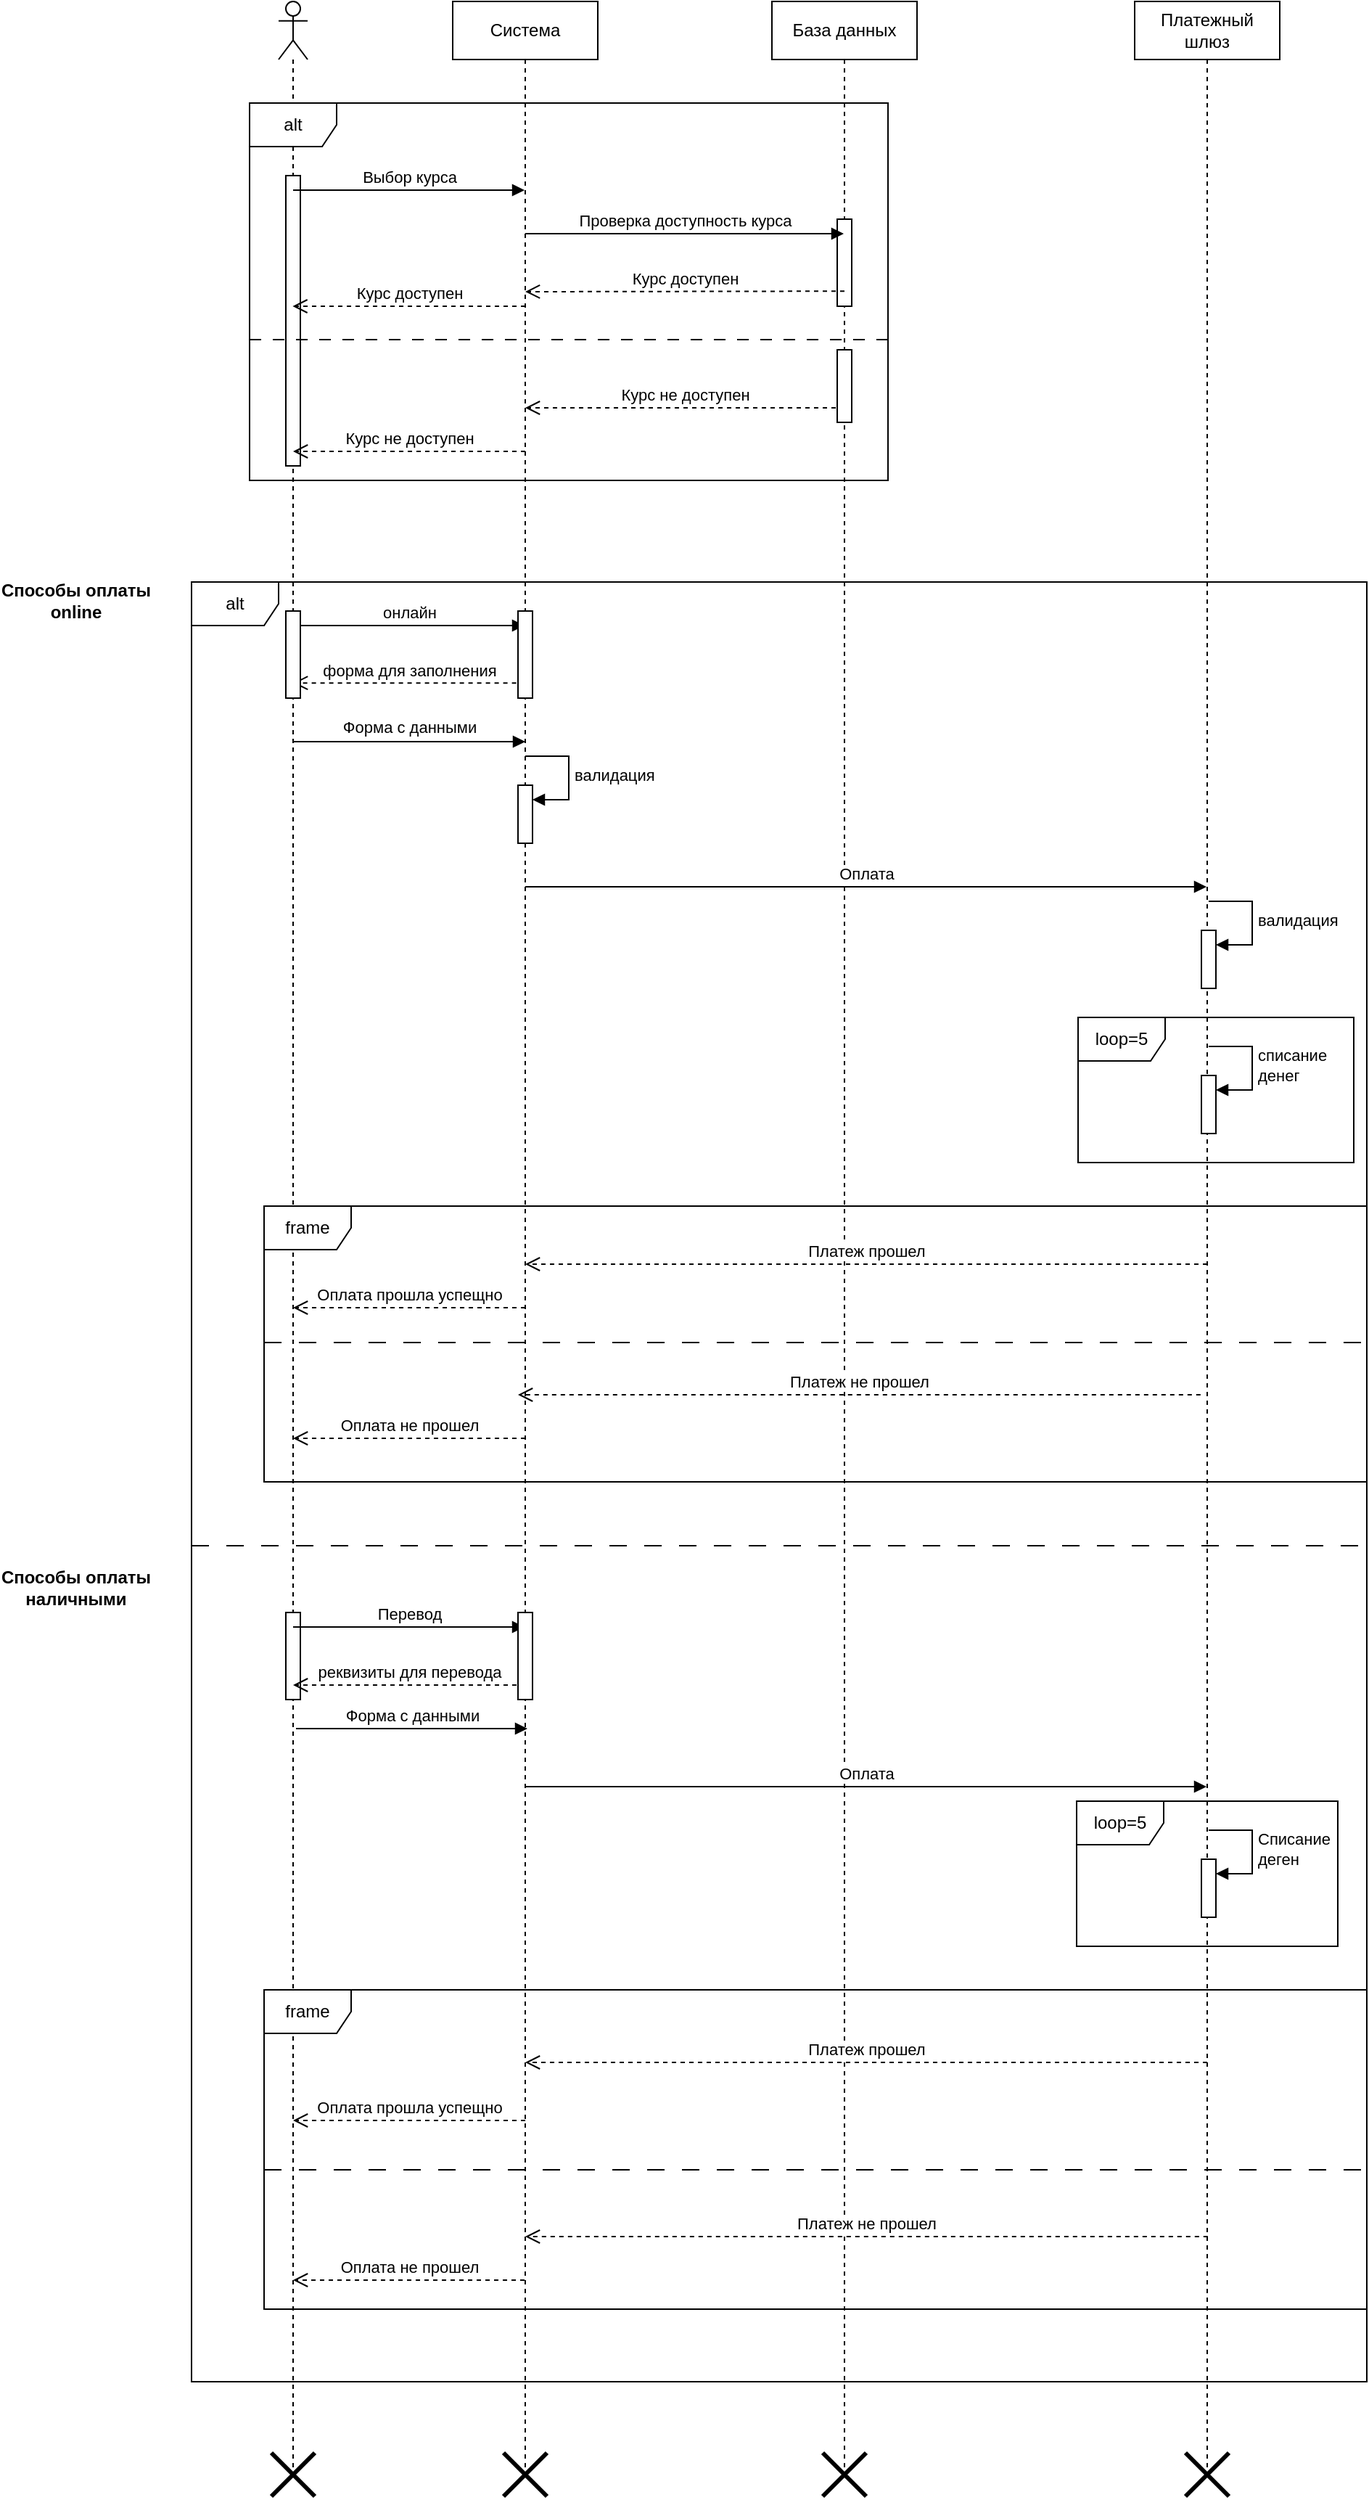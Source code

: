 <mxfile version="25.0.1">
  <diagram name="Страница — 1" id="n9r4SKbtFFEj-cmQD1RD">
    <mxGraphModel dx="3332" dy="1438" grid="1" gridSize="10" guides="1" tooltips="1" connect="1" arrows="1" fold="1" page="1" pageScale="1" pageWidth="827" pageHeight="1169" math="0" shadow="0">
      <root>
        <mxCell id="0" />
        <mxCell id="1" parent="0" />
        <mxCell id="CFU9wmlR95aFcTzbBdTp-2" value="" style="shape=umlLifeline;perimeter=lifelinePerimeter;whiteSpace=wrap;html=1;container=1;dropTarget=0;collapsible=0;recursiveResize=0;outlineConnect=0;portConstraint=eastwest;newEdgeStyle={&quot;curved&quot;:0,&quot;rounded&quot;:0};participant=umlActor;" vertex="1" parent="1">
          <mxGeometry x="60" y="50" width="20" height="1700" as="geometry" />
        </mxCell>
        <mxCell id="CFU9wmlR95aFcTzbBdTp-26" value="" style="html=1;points=[[0,0,0,0,5],[0,1,0,0,-5],[1,0,0,0,5],[1,1,0,0,-5]];perimeter=orthogonalPerimeter;outlineConnect=0;targetShapes=umlLifeline;portConstraint=eastwest;newEdgeStyle={&quot;curved&quot;:0,&quot;rounded&quot;:0};" vertex="1" parent="CFU9wmlR95aFcTzbBdTp-2">
          <mxGeometry x="5" y="120" width="10" height="200" as="geometry" />
        </mxCell>
        <mxCell id="CFU9wmlR95aFcTzbBdTp-61" value="" style="html=1;points=[[0,0,0,0,5],[0,1,0,0,-5],[1,0,0,0,5],[1,1,0,0,-5]];perimeter=orthogonalPerimeter;outlineConnect=0;targetShapes=umlLifeline;portConstraint=eastwest;newEdgeStyle={&quot;curved&quot;:0,&quot;rounded&quot;:0};" vertex="1" parent="CFU9wmlR95aFcTzbBdTp-2">
          <mxGeometry x="5" y="1110" width="10" height="60" as="geometry" />
        </mxCell>
        <mxCell id="CFU9wmlR95aFcTzbBdTp-3" value="Cистема" style="shape=umlLifeline;perimeter=lifelinePerimeter;whiteSpace=wrap;html=1;container=1;dropTarget=0;collapsible=0;recursiveResize=0;outlineConnect=0;portConstraint=eastwest;newEdgeStyle={&quot;curved&quot;:0,&quot;rounded&quot;:0};" vertex="1" parent="1">
          <mxGeometry x="180" y="50" width="100" height="1700" as="geometry" />
        </mxCell>
        <mxCell id="CFU9wmlR95aFcTzbBdTp-37" value="" style="html=1;points=[[0,0,0,0,5],[0,1,0,0,-5],[1,0,0,0,5],[1,1,0,0,-5]];perimeter=orthogonalPerimeter;outlineConnect=0;targetShapes=umlLifeline;portConstraint=eastwest;newEdgeStyle={&quot;curved&quot;:0,&quot;rounded&quot;:0};" vertex="1" parent="CFU9wmlR95aFcTzbBdTp-3">
          <mxGeometry x="45" y="540" width="10" height="40" as="geometry" />
        </mxCell>
        <mxCell id="CFU9wmlR95aFcTzbBdTp-38" value="валидация" style="html=1;align=left;spacingLeft=2;endArrow=block;rounded=0;edgeStyle=orthogonalEdgeStyle;curved=0;rounded=0;" edge="1" target="CFU9wmlR95aFcTzbBdTp-37" parent="CFU9wmlR95aFcTzbBdTp-3">
          <mxGeometry relative="1" as="geometry">
            <mxPoint x="50" y="520" as="sourcePoint" />
            <Array as="points">
              <mxPoint x="80" y="550" />
            </Array>
          </mxGeometry>
        </mxCell>
        <mxCell id="CFU9wmlR95aFcTzbBdTp-4" value="База данных" style="shape=umlLifeline;perimeter=lifelinePerimeter;whiteSpace=wrap;html=1;container=1;dropTarget=0;collapsible=0;recursiveResize=0;outlineConnect=0;portConstraint=eastwest;newEdgeStyle={&quot;curved&quot;:0,&quot;rounded&quot;:0};" vertex="1" parent="1">
          <mxGeometry x="400" y="50" width="100" height="1700" as="geometry" />
        </mxCell>
        <mxCell id="CFU9wmlR95aFcTzbBdTp-21" value="" style="html=1;points=[[0,0,0,0,5],[0,1,0,0,-5],[1,0,0,0,5],[1,1,0,0,-5]];perimeter=orthogonalPerimeter;outlineConnect=0;targetShapes=umlLifeline;portConstraint=eastwest;newEdgeStyle={&quot;curved&quot;:0,&quot;rounded&quot;:0};" vertex="1" parent="CFU9wmlR95aFcTzbBdTp-4">
          <mxGeometry x="45" y="150" width="10" height="60" as="geometry" />
        </mxCell>
        <mxCell id="CFU9wmlR95aFcTzbBdTp-5" value="Платежный шлюз" style="shape=umlLifeline;perimeter=lifelinePerimeter;whiteSpace=wrap;html=1;container=1;dropTarget=0;collapsible=0;recursiveResize=0;outlineConnect=0;portConstraint=eastwest;newEdgeStyle={&quot;curved&quot;:0,&quot;rounded&quot;:0};" vertex="1" parent="1">
          <mxGeometry x="650" y="50" width="100" height="1700" as="geometry" />
        </mxCell>
        <mxCell id="CFU9wmlR95aFcTzbBdTp-42" value="" style="html=1;points=[[0,0,0,0,5],[0,1,0,0,-5],[1,0,0,0,5],[1,1,0,0,-5]];perimeter=orthogonalPerimeter;outlineConnect=0;targetShapes=umlLifeline;portConstraint=eastwest;newEdgeStyle={&quot;curved&quot;:0,&quot;rounded&quot;:0};" vertex="1" parent="CFU9wmlR95aFcTzbBdTp-5">
          <mxGeometry x="46" y="640" width="10" height="40" as="geometry" />
        </mxCell>
        <mxCell id="CFU9wmlR95aFcTzbBdTp-43" value="валидация" style="html=1;align=left;spacingLeft=2;endArrow=block;rounded=0;edgeStyle=orthogonalEdgeStyle;curved=0;rounded=0;" edge="1" target="CFU9wmlR95aFcTzbBdTp-42" parent="CFU9wmlR95aFcTzbBdTp-5">
          <mxGeometry relative="1" as="geometry">
            <mxPoint x="51" y="620" as="sourcePoint" />
            <Array as="points">
              <mxPoint x="81" y="650" />
            </Array>
          </mxGeometry>
        </mxCell>
        <mxCell id="CFU9wmlR95aFcTzbBdTp-44" value="" style="html=1;points=[[0,0,0,0,5],[0,1,0,0,-5],[1,0,0,0,5],[1,1,0,0,-5]];perimeter=orthogonalPerimeter;outlineConnect=0;targetShapes=umlLifeline;portConstraint=eastwest;newEdgeStyle={&quot;curved&quot;:0,&quot;rounded&quot;:0};" vertex="1" parent="CFU9wmlR95aFcTzbBdTp-5">
          <mxGeometry x="46" y="740" width="10" height="40" as="geometry" />
        </mxCell>
        <mxCell id="CFU9wmlR95aFcTzbBdTp-45" value="списание&amp;nbsp;&lt;div&gt;денег&lt;/div&gt;" style="html=1;align=left;spacingLeft=2;endArrow=block;rounded=0;edgeStyle=orthogonalEdgeStyle;curved=0;rounded=0;" edge="1" target="CFU9wmlR95aFcTzbBdTp-44" parent="CFU9wmlR95aFcTzbBdTp-5">
          <mxGeometry relative="1" as="geometry">
            <mxPoint x="51" y="720" as="sourcePoint" />
            <Array as="points">
              <mxPoint x="81" y="750" />
            </Array>
          </mxGeometry>
        </mxCell>
        <mxCell id="CFU9wmlR95aFcTzbBdTp-15" value="Выбор курса" style="html=1;verticalAlign=bottom;endArrow=block;curved=0;rounded=0;" edge="1" parent="1">
          <mxGeometry width="80" relative="1" as="geometry">
            <mxPoint x="70" y="180" as="sourcePoint" />
            <mxPoint x="229.5" y="180" as="targetPoint" />
          </mxGeometry>
        </mxCell>
        <mxCell id="CFU9wmlR95aFcTzbBdTp-16" value="Проверка доступность курса" style="html=1;verticalAlign=bottom;endArrow=block;curved=0;rounded=0;" edge="1" parent="1">
          <mxGeometry width="80" relative="1" as="geometry">
            <mxPoint x="230" y="210" as="sourcePoint" />
            <mxPoint x="449.5" y="210" as="targetPoint" />
          </mxGeometry>
        </mxCell>
        <mxCell id="CFU9wmlR95aFcTzbBdTp-17" value="Курс доступен" style="html=1;verticalAlign=bottom;endArrow=open;dashed=1;endSize=8;curved=0;rounded=0;" edge="1" parent="1">
          <mxGeometry relative="1" as="geometry">
            <mxPoint x="450" y="249.62" as="sourcePoint" />
            <mxPoint x="230" y="250" as="targetPoint" />
          </mxGeometry>
        </mxCell>
        <mxCell id="CFU9wmlR95aFcTzbBdTp-23" value="Курс доступен" style="html=1;verticalAlign=bottom;endArrow=open;dashed=1;endSize=8;curved=0;rounded=0;" edge="1" parent="1">
          <mxGeometry relative="1" as="geometry">
            <mxPoint x="230" y="260" as="sourcePoint" />
            <mxPoint x="69.7" y="260" as="targetPoint" />
          </mxGeometry>
        </mxCell>
        <mxCell id="CFU9wmlR95aFcTzbBdTp-24" value="alt" style="shape=umlFrame;whiteSpace=wrap;html=1;pointerEvents=0;" vertex="1" parent="1">
          <mxGeometry x="40" y="120" width="440" height="260" as="geometry" />
        </mxCell>
        <mxCell id="CFU9wmlR95aFcTzbBdTp-25" value="" style="line;strokeWidth=1;fillColor=none;align=left;verticalAlign=middle;spacingTop=-1;spacingLeft=3;spacingRight=3;rotatable=0;labelPosition=right;points=[];portConstraint=eastwest;strokeColor=inherit;dashed=1;dashPattern=8 8;" vertex="1" parent="1">
          <mxGeometry x="40" y="279" width="440" height="8" as="geometry" />
        </mxCell>
        <mxCell id="CFU9wmlR95aFcTzbBdTp-27" value="Курс не доступен" style="html=1;verticalAlign=bottom;endArrow=open;dashed=1;endSize=8;curved=0;rounded=0;" edge="1" parent="1" target="CFU9wmlR95aFcTzbBdTp-3">
          <mxGeometry relative="1" as="geometry">
            <mxPoint x="450" y="330" as="sourcePoint" />
            <mxPoint x="370" y="330" as="targetPoint" />
          </mxGeometry>
        </mxCell>
        <mxCell id="CFU9wmlR95aFcTzbBdTp-28" value="Курс не доступен" style="html=1;verticalAlign=bottom;endArrow=open;dashed=1;endSize=8;curved=0;rounded=0;" edge="1" parent="1" target="CFU9wmlR95aFcTzbBdTp-2">
          <mxGeometry relative="1" as="geometry">
            <mxPoint x="230" y="360" as="sourcePoint" />
            <mxPoint x="150" y="360" as="targetPoint" />
          </mxGeometry>
        </mxCell>
        <mxCell id="CFU9wmlR95aFcTzbBdTp-29" value="" style="html=1;points=[[0,0,0,0,5],[0,1,0,0,-5],[1,0,0,0,5],[1,1,0,0,-5]];perimeter=orthogonalPerimeter;outlineConnect=0;targetShapes=umlLifeline;portConstraint=eastwest;newEdgeStyle={&quot;curved&quot;:0,&quot;rounded&quot;:0};" vertex="1" parent="1">
          <mxGeometry x="445" y="290" width="10" height="50" as="geometry" />
        </mxCell>
        <mxCell id="CFU9wmlR95aFcTzbBdTp-30" value="alt" style="shape=umlFrame;whiteSpace=wrap;html=1;pointerEvents=0;" vertex="1" parent="1">
          <mxGeometry y="450" width="810" height="1240" as="geometry" />
        </mxCell>
        <mxCell id="CFU9wmlR95aFcTzbBdTp-31" value="онлайн" style="html=1;verticalAlign=bottom;endArrow=block;curved=0;rounded=0;" edge="1" parent="1" target="CFU9wmlR95aFcTzbBdTp-3">
          <mxGeometry width="80" relative="1" as="geometry">
            <mxPoint x="70" y="480" as="sourcePoint" />
            <mxPoint x="150" y="480" as="targetPoint" />
          </mxGeometry>
        </mxCell>
        <mxCell id="CFU9wmlR95aFcTzbBdTp-32" value="Способы оплаты&lt;div&gt;online&lt;/div&gt;" style="text;align=center;fontStyle=1;verticalAlign=middle;spacingLeft=3;spacingRight=3;strokeColor=none;rotatable=0;points=[[0,0.5],[1,0.5]];portConstraint=eastwest;html=1;" vertex="1" parent="1">
          <mxGeometry x="-120" y="450" width="80" height="26" as="geometry" />
        </mxCell>
        <mxCell id="CFU9wmlR95aFcTzbBdTp-33" value="форма для заполнения" style="html=1;verticalAlign=bottom;endArrow=open;dashed=1;endSize=8;curved=0;rounded=0;" edge="1" parent="1">
          <mxGeometry relative="1" as="geometry">
            <mxPoint x="229.8" y="519.6" as="sourcePoint" />
            <mxPoint x="70.0" y="519.6" as="targetPoint" />
          </mxGeometry>
        </mxCell>
        <mxCell id="CFU9wmlR95aFcTzbBdTp-34" value="" style="endArrow=block;endFill=1;html=1;edgeStyle=orthogonalEdgeStyle;align=left;verticalAlign=top;rounded=0;" edge="1" parent="1">
          <mxGeometry x="-1" relative="1" as="geometry">
            <mxPoint x="70" y="560" as="sourcePoint" />
            <mxPoint x="230" y="560" as="targetPoint" />
          </mxGeometry>
        </mxCell>
        <mxCell id="CFU9wmlR95aFcTzbBdTp-36" value="Форма с данными" style="edgeLabel;html=1;align=center;verticalAlign=middle;resizable=0;points=[];" vertex="1" connectable="0" parent="CFU9wmlR95aFcTzbBdTp-34">
          <mxGeometry x="0.266" relative="1" as="geometry">
            <mxPoint x="-22" y="-10" as="offset" />
          </mxGeometry>
        </mxCell>
        <mxCell id="CFU9wmlR95aFcTzbBdTp-41" value="Оплата" style="html=1;verticalAlign=bottom;endArrow=block;curved=0;rounded=0;" edge="1" parent="1">
          <mxGeometry width="80" relative="1" as="geometry">
            <mxPoint x="230" y="660" as="sourcePoint" />
            <mxPoint x="699.5" y="660" as="targetPoint" />
          </mxGeometry>
        </mxCell>
        <mxCell id="CFU9wmlR95aFcTzbBdTp-46" value="Платеж прошел" style="html=1;verticalAlign=bottom;endArrow=open;dashed=1;endSize=8;curved=0;rounded=0;" edge="1" parent="1" target="CFU9wmlR95aFcTzbBdTp-3">
          <mxGeometry relative="1" as="geometry">
            <mxPoint x="700" y="920" as="sourcePoint" />
            <mxPoint x="235.004" y="920" as="targetPoint" />
          </mxGeometry>
        </mxCell>
        <mxCell id="CFU9wmlR95aFcTzbBdTp-47" value="Оплата прошла успещно" style="html=1;verticalAlign=bottom;endArrow=open;dashed=1;endSize=8;curved=0;rounded=0;" edge="1" parent="1">
          <mxGeometry relative="1" as="geometry">
            <mxPoint x="230" y="950" as="sourcePoint" />
            <mxPoint x="70" y="950" as="targetPoint" />
          </mxGeometry>
        </mxCell>
        <mxCell id="CFU9wmlR95aFcTzbBdTp-48" value="frame" style="shape=umlFrame;whiteSpace=wrap;html=1;pointerEvents=0;" vertex="1" parent="1">
          <mxGeometry x="50" y="880" width="760" height="190" as="geometry" />
        </mxCell>
        <mxCell id="CFU9wmlR95aFcTzbBdTp-49" value="loop=5" style="shape=umlFrame;whiteSpace=wrap;html=1;pointerEvents=0;" vertex="1" parent="1">
          <mxGeometry x="611" y="750" width="190" height="100" as="geometry" />
        </mxCell>
        <mxCell id="CFU9wmlR95aFcTzbBdTp-50" value="Способы оплаты&lt;div&gt;наличными&lt;/div&gt;" style="text;align=center;fontStyle=1;verticalAlign=middle;spacingLeft=3;spacingRight=3;strokeColor=none;rotatable=0;points=[[0,0.5],[1,0.5]];portConstraint=eastwest;html=1;" vertex="1" parent="1">
          <mxGeometry x="-120" y="1130" width="80" height="26" as="geometry" />
        </mxCell>
        <mxCell id="CFU9wmlR95aFcTzbBdTp-51" value="" style="line;strokeWidth=1;fillColor=none;align=left;verticalAlign=middle;spacingTop=-1;spacingLeft=3;spacingRight=3;rotatable=0;labelPosition=right;points=[];portConstraint=eastwest;strokeColor=inherit;dashed=1;dashPattern=12 12;" vertex="1" parent="1">
          <mxGeometry x="50" y="970" width="760" height="8" as="geometry" />
        </mxCell>
        <mxCell id="CFU9wmlR95aFcTzbBdTp-52" value="Платеж не прошел" style="html=1;verticalAlign=bottom;endArrow=open;dashed=1;endSize=8;curved=0;rounded=0;" edge="1" parent="1">
          <mxGeometry relative="1" as="geometry">
            <mxPoint x="695.41" y="1010" as="sourcePoint" />
            <mxPoint x="225.001" y="1010" as="targetPoint" />
          </mxGeometry>
        </mxCell>
        <mxCell id="CFU9wmlR95aFcTzbBdTp-53" value="Оплата не прошел" style="html=1;verticalAlign=bottom;endArrow=open;dashed=1;endSize=8;curved=0;rounded=0;" edge="1" parent="1">
          <mxGeometry relative="1" as="geometry">
            <mxPoint x="230" y="1040" as="sourcePoint" />
            <mxPoint x="70" y="1040" as="targetPoint" />
          </mxGeometry>
        </mxCell>
        <mxCell id="CFU9wmlR95aFcTzbBdTp-56" value="" style="html=1;points=[[0,0,0,0,5],[0,1,0,0,-5],[1,0,0,0,5],[1,1,0,0,-5]];perimeter=orthogonalPerimeter;outlineConnect=0;targetShapes=umlLifeline;portConstraint=eastwest;newEdgeStyle={&quot;curved&quot;:0,&quot;rounded&quot;:0};" vertex="1" parent="1">
          <mxGeometry x="65" y="470" width="10" height="60" as="geometry" />
        </mxCell>
        <mxCell id="CFU9wmlR95aFcTzbBdTp-57" value="" style="html=1;points=[[0,0,0,0,5],[0,1,0,0,-5],[1,0,0,0,5],[1,1,0,0,-5]];perimeter=orthogonalPerimeter;outlineConnect=0;targetShapes=umlLifeline;portConstraint=eastwest;newEdgeStyle={&quot;curved&quot;:0,&quot;rounded&quot;:0};" vertex="1" parent="1">
          <mxGeometry x="225" y="470" width="10" height="60" as="geometry" />
        </mxCell>
        <mxCell id="CFU9wmlR95aFcTzbBdTp-58" value="" style="line;strokeWidth=1;fillColor=none;align=left;verticalAlign=middle;spacingTop=-1;spacingLeft=3;spacingRight=3;rotatable=0;labelPosition=right;points=[];portConstraint=eastwest;strokeColor=inherit;dashed=1;dashPattern=12 12;" vertex="1" parent="1">
          <mxGeometry y="1110" width="810" height="8" as="geometry" />
        </mxCell>
        <mxCell id="CFU9wmlR95aFcTzbBdTp-59" value="Перевод" style="html=1;verticalAlign=bottom;endArrow=block;curved=0;rounded=0;" edge="1" parent="1" target="CFU9wmlR95aFcTzbBdTp-3">
          <mxGeometry width="80" relative="1" as="geometry">
            <mxPoint x="70" y="1170" as="sourcePoint" />
            <mxPoint x="225" y="1169" as="targetPoint" />
          </mxGeometry>
        </mxCell>
        <mxCell id="CFU9wmlR95aFcTzbBdTp-60" value="реквизиты для перевода" style="html=1;verticalAlign=bottom;endArrow=open;dashed=1;endSize=8;curved=0;rounded=0;" edge="1" parent="1" target="CFU9wmlR95aFcTzbBdTp-2">
          <mxGeometry relative="1" as="geometry">
            <mxPoint x="230" y="1210" as="sourcePoint" />
            <mxPoint x="150" y="1210" as="targetPoint" />
          </mxGeometry>
        </mxCell>
        <mxCell id="CFU9wmlR95aFcTzbBdTp-65" value="" style="html=1;points=[[0,0,0,0,5],[0,1,0,0,-5],[1,0,0,0,5],[1,1,0,0,-5]];perimeter=orthogonalPerimeter;outlineConnect=0;targetShapes=umlLifeline;portConstraint=eastwest;newEdgeStyle={&quot;curved&quot;:0,&quot;rounded&quot;:0};" vertex="1" parent="1">
          <mxGeometry x="225" y="1160" width="10" height="60" as="geometry" />
        </mxCell>
        <mxCell id="CFU9wmlR95aFcTzbBdTp-66" value="Форма с данными" style="html=1;verticalAlign=bottom;endArrow=block;curved=0;rounded=0;" edge="1" parent="1">
          <mxGeometry width="80" relative="1" as="geometry">
            <mxPoint x="72" y="1240" as="sourcePoint" />
            <mxPoint x="231.5" y="1240" as="targetPoint" />
          </mxGeometry>
        </mxCell>
        <mxCell id="CFU9wmlR95aFcTzbBdTp-67" value="Оплата" style="html=1;verticalAlign=bottom;endArrow=block;curved=0;rounded=0;" edge="1" parent="1" target="CFU9wmlR95aFcTzbBdTp-5">
          <mxGeometry width="80" relative="1" as="geometry">
            <mxPoint x="230" y="1280" as="sourcePoint" />
            <mxPoint x="310" y="1280" as="targetPoint" />
          </mxGeometry>
        </mxCell>
        <mxCell id="CFU9wmlR95aFcTzbBdTp-68" value="" style="html=1;points=[[0,0,0,0,5],[0,1,0,0,-5],[1,0,0,0,5],[1,1,0,0,-5]];perimeter=orthogonalPerimeter;outlineConnect=0;targetShapes=umlLifeline;portConstraint=eastwest;newEdgeStyle={&quot;curved&quot;:0,&quot;rounded&quot;:0};" vertex="1" parent="1">
          <mxGeometry x="696" y="1330" width="10" height="40" as="geometry" />
        </mxCell>
        <mxCell id="CFU9wmlR95aFcTzbBdTp-69" value="Списание&lt;div&gt;деген&lt;/div&gt;" style="html=1;align=left;spacingLeft=2;endArrow=block;rounded=0;edgeStyle=orthogonalEdgeStyle;curved=0;rounded=0;" edge="1" target="CFU9wmlR95aFcTzbBdTp-68" parent="1">
          <mxGeometry relative="1" as="geometry">
            <mxPoint x="701" y="1310" as="sourcePoint" />
            <Array as="points">
              <mxPoint x="731" y="1340" />
            </Array>
          </mxGeometry>
        </mxCell>
        <mxCell id="CFU9wmlR95aFcTzbBdTp-70" value="loop=5" style="shape=umlFrame;whiteSpace=wrap;html=1;pointerEvents=0;" vertex="1" parent="1">
          <mxGeometry x="610" y="1290" width="180" height="100" as="geometry" />
        </mxCell>
        <mxCell id="CFU9wmlR95aFcTzbBdTp-71" value="frame" style="shape=umlFrame;whiteSpace=wrap;html=1;pointerEvents=0;" vertex="1" parent="1">
          <mxGeometry x="50" y="1420" width="760" height="220" as="geometry" />
        </mxCell>
        <mxCell id="CFU9wmlR95aFcTzbBdTp-72" value="Платеж прошел" style="html=1;verticalAlign=bottom;endArrow=open;dashed=1;endSize=8;curved=0;rounded=0;" edge="1" parent="1" target="CFU9wmlR95aFcTzbBdTp-3">
          <mxGeometry relative="1" as="geometry">
            <mxPoint x="700" y="1470" as="sourcePoint" />
            <mxPoint x="620" y="1470" as="targetPoint" />
          </mxGeometry>
        </mxCell>
        <mxCell id="CFU9wmlR95aFcTzbBdTp-73" value="Оплата прошла успещно" style="html=1;verticalAlign=bottom;endArrow=open;dashed=1;endSize=8;curved=0;rounded=0;" edge="1" parent="1" target="CFU9wmlR95aFcTzbBdTp-2">
          <mxGeometry relative="1" as="geometry">
            <mxPoint x="230" y="1510" as="sourcePoint" />
            <mxPoint x="150" y="1510" as="targetPoint" />
          </mxGeometry>
        </mxCell>
        <mxCell id="CFU9wmlR95aFcTzbBdTp-74" value="" style="line;strokeWidth=1;fillColor=none;align=left;verticalAlign=middle;spacingTop=-1;spacingLeft=3;spacingRight=3;rotatable=0;labelPosition=right;points=[];portConstraint=eastwest;strokeColor=inherit;dashed=1;dashPattern=12 12;" vertex="1" parent="1">
          <mxGeometry x="50" y="1540" width="760" height="8" as="geometry" />
        </mxCell>
        <mxCell id="CFU9wmlR95aFcTzbBdTp-75" value="Платеж не прошел" style="html=1;verticalAlign=bottom;endArrow=open;dashed=1;endSize=8;curved=0;rounded=0;" edge="1" parent="1">
          <mxGeometry relative="1" as="geometry">
            <mxPoint x="700.41" y="1590" as="sourcePoint" />
            <mxPoint x="230.001" y="1590" as="targetPoint" />
          </mxGeometry>
        </mxCell>
        <mxCell id="CFU9wmlR95aFcTzbBdTp-76" value="Оплата не прошел" style="html=1;verticalAlign=bottom;endArrow=open;dashed=1;endSize=8;curved=0;rounded=0;" edge="1" parent="1" source="CFU9wmlR95aFcTzbBdTp-3">
          <mxGeometry relative="1" as="geometry">
            <mxPoint x="220" y="1620" as="sourcePoint" />
            <mxPoint x="70" y="1620" as="targetPoint" />
          </mxGeometry>
        </mxCell>
        <mxCell id="CFU9wmlR95aFcTzbBdTp-79" value="" style="shape=umlDestroy;whiteSpace=wrap;html=1;strokeWidth=3;targetShapes=umlLifeline;" vertex="1" parent="1">
          <mxGeometry x="685" y="1739" width="30" height="30" as="geometry" />
        </mxCell>
        <mxCell id="CFU9wmlR95aFcTzbBdTp-80" value="" style="shape=umlDestroy;whiteSpace=wrap;html=1;strokeWidth=3;targetShapes=umlLifeline;" vertex="1" parent="1">
          <mxGeometry x="435" y="1739" width="30" height="30" as="geometry" />
        </mxCell>
        <mxCell id="CFU9wmlR95aFcTzbBdTp-81" value="" style="shape=umlDestroy;whiteSpace=wrap;html=1;strokeWidth=3;targetShapes=umlLifeline;" vertex="1" parent="1">
          <mxGeometry x="215" y="1739" width="30" height="30" as="geometry" />
        </mxCell>
        <mxCell id="CFU9wmlR95aFcTzbBdTp-82" value="" style="shape=umlDestroy;whiteSpace=wrap;html=1;strokeWidth=3;targetShapes=umlLifeline;" vertex="1" parent="1">
          <mxGeometry x="55" y="1739" width="30" height="30" as="geometry" />
        </mxCell>
      </root>
    </mxGraphModel>
  </diagram>
</mxfile>
